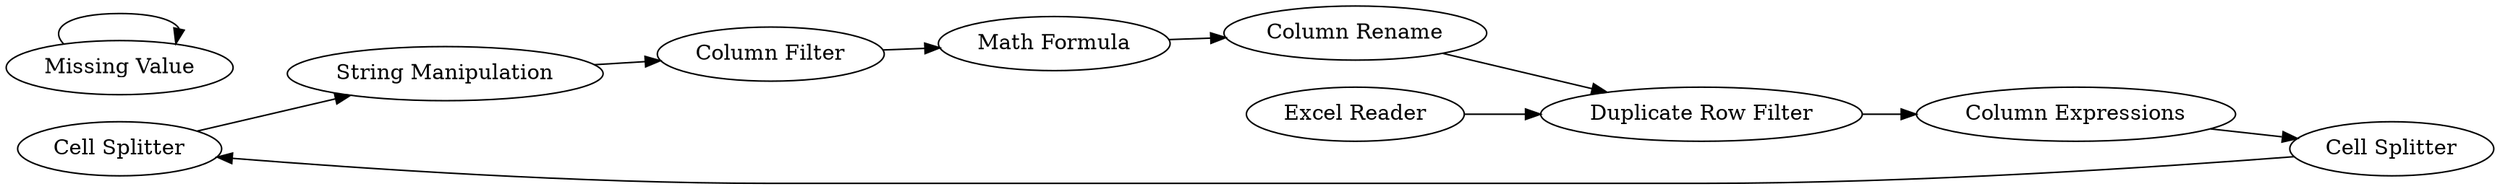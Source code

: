 digraph {
	1342 -> 1340
	1778 -> 1315
	1336 -> 1342
	1340 -> 1338
	1338 -> 1343
	1343 -> 1339
	1341 -> 1341
	1335 -> 1336
	1315 -> 1335
	1339 -> 1315
	1339 [label="Column Rename"]
	1340 [label="String Manipulation"]
	1778 [label="Excel Reader"]
	1342 [label="Cell Splitter"]
	1341 [label="Missing Value"]
	1335 [label="Column Expressions"]
	1336 [label="Cell Splitter"]
	1343 [label="Math Formula"]
	1338 [label="Column Filter"]
	1315 [label="Duplicate Row Filter"]
	rankdir=LR
}
